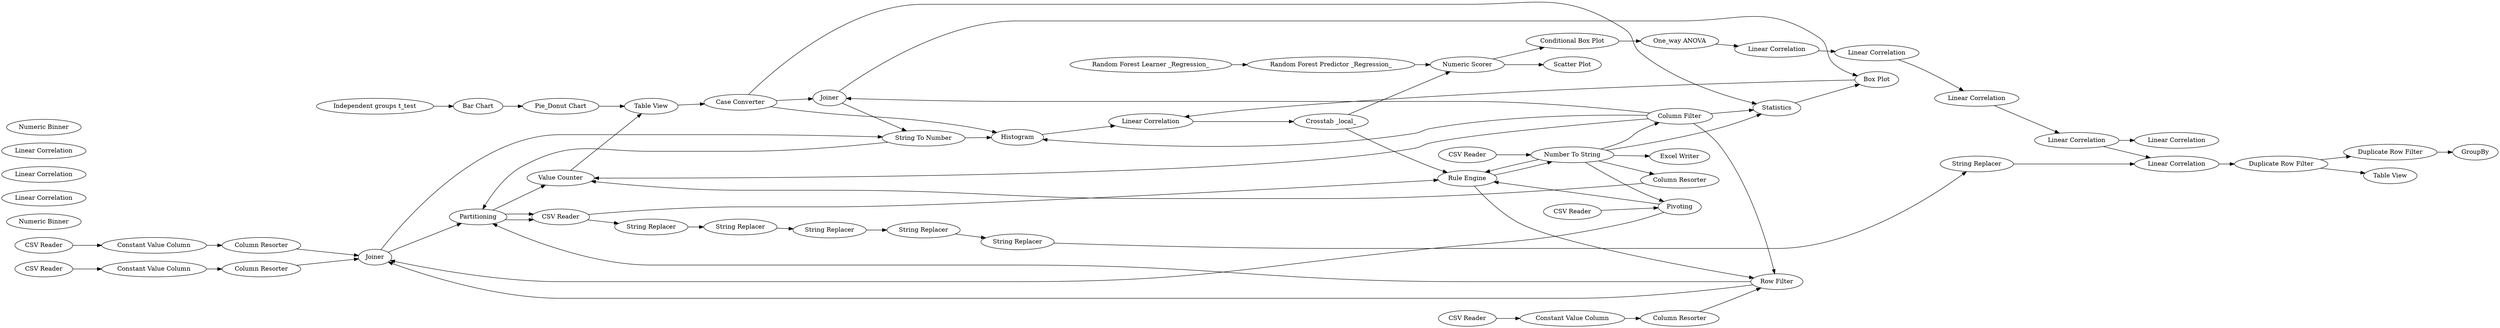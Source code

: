 digraph {
	3 [label="CSV Reader"]
	4 [label="CSV Reader"]
	5 [label="CSV Reader"]
	6 [label="CSV Reader"]
	7 [label="CSV Reader"]
	11 [label="Constant Value Column"]
	14 [label="Column Resorter"]
	15 [label="Constant Value Column"]
	16 [label="Column Resorter"]
	17 [label="Constant Value Column"]
	18 [label="Column Resorter"]
	19 [label="Constant Value Column"]
	20 [label="Column Resorter"]
	21 [label="Constant Value Column"]
	22 [label="Column Resorter"]
	24 [label="Excel Reader"]
	25 [label=Concatenate]
	26 [label=Concatenate]
	27 [label=Concatenate]
	28 [label=Concatenate]
	29 [label=Joiner]
	30 [label="Case Converter"]
	31 [label="Value Counter"]
	34 [label="Column Filter"]
	35 [label="CSV Reader"]
	36 [label=GroupBy]
	37 [label=Joiner]
	38 [label=Joiner]
	39 [label=Concatenate]
	40 [label=Concatenate]
	41 [label="Duplicate Row Filter"]
	42 [label="CSV Writer"]
	43 [label="Column Filter"]
	44 [label="String to Date_Time"]
	45 [label="CSV Reader"]
	46 [label="Constant Value Column"]
	47 [label="Column Resorter"]
	48 [label=Concatenate]
	49 [label="Column Rename"]
	50 [label="Column Merger"]
	51 [label="Math Formula"]
	52 [label="Column Filter"]
	53 [label="CSV Writer"]
	55 [label=Joiner]
	59 [label="Duplicate Row Filter"]
	60 [label=GroupBy]
	62 [label="String Replacer"]
	63 [label="String Replacer"]
	64 [label="String Replacer"]
	65 [label="String Replacer"]
	66 [label="String Replacer"]
	67 [label="String Replacer"]
	68 [label="Duplicate Row Filter"]
	69 [label="Table View"]
	19 [label=Pivoting]
	20 [label="Rule Engine"]
	21 [label="Number To String"]
	23 [label="Excel Writer"]
	24 [label="Column Filter"]
	25 [label=Joiner]
	26 [label="Row Filter"]
	27 [label="Value Counter"]
	28 [label=Partitioning]
	31 [label="String To Number"]
	32 [label="Random Forest Learner _Regression_"]
	33 [label="Random Forest Predictor _Regression_"]
	34 [label="Numeric Scorer"]
	36 [label="Numeric Binner"]
	37 [label=Statistics]
	37 [label=Statistics]
	38 [label=Histogram]
	39 [label="Box Plot"]
	40 [label="Linear Correlation"]
	41 [label="Crosstab _local_"]
	42 [label="Scatter Plot"]
	43 [label="Conditional Box Plot"]
	44 [label="One_way ANOVA"]
	45 [label="Independent groups t_test"]
	46 [label="Bar Chart"]
	47 [label="Pie_Donut Chart"]
	48 [label="Table View"]
	49 [label="Linear Correlation"]
	50 [label="Linear Correlation"]
	51 [label="Linear Correlation"]
	52 [label="Linear Correlation"]
	53 [label="Linear Correlation"]
	54 [label="Linear Correlation"]
	55 [label="Linear Correlation"]
	56 [label="Linear Correlation"]
	57 [label="Linear Correlation"]
	58 [label="Numeric Binner"]
	3 -> 15
	4 -> 11
	5 -> 17
	6 -> 19
	7 -> 21
	11 -> 14
	14 -> 25
	15 -> 16
	16 -> 25
	17 -> 18
	18 -> 26
	19 -> 20
	20 -> 26
	21 -> 22
	22 -> 27
	24 -> 29
	24 -> 37
	24 -> 38
	25 -> 28
	26 -> 28
	27 -> 48
	28 -> 27
	29 -> 31
	29 -> 39
	30 -> 29
	30 -> 38
	30 -> 37
	34 -> 42
	34 -> 43
	35 -> 62
	37 -> 39
	38 -> 40
	39 -> 40
	40 -> 41
	41 -> 34
	41 -> 20
	43 -> 44
	44 -> 49
	45 -> 46
	46 -> 47
	47 -> 48
	48 -> 30
	49 -> 50
	50 -> 51
	51 -> 52
	52 -> 53
	52 -> 55
	55 -> 59
	59 -> 68
	59 -> 69
	62 -> 63
	63 -> 65
	64 -> 66
	65 -> 64
	66 -> 67
	67 -> 55
	68 -> 60
	32 -> 33
	33 -> 34
	19 -> 25
	20 -> 21
	21 -> 23
	21 -> 19
	21 -> 24
	21 -> 20
	21 -> 37
	24 -> 26
	24 -> 27
	25 -> 31
	26 -> 25
	28 -> 35
	28 -> 35
	31 -> 28
	35 -> 20
	31 -> 38
	rankdir=LR
}
